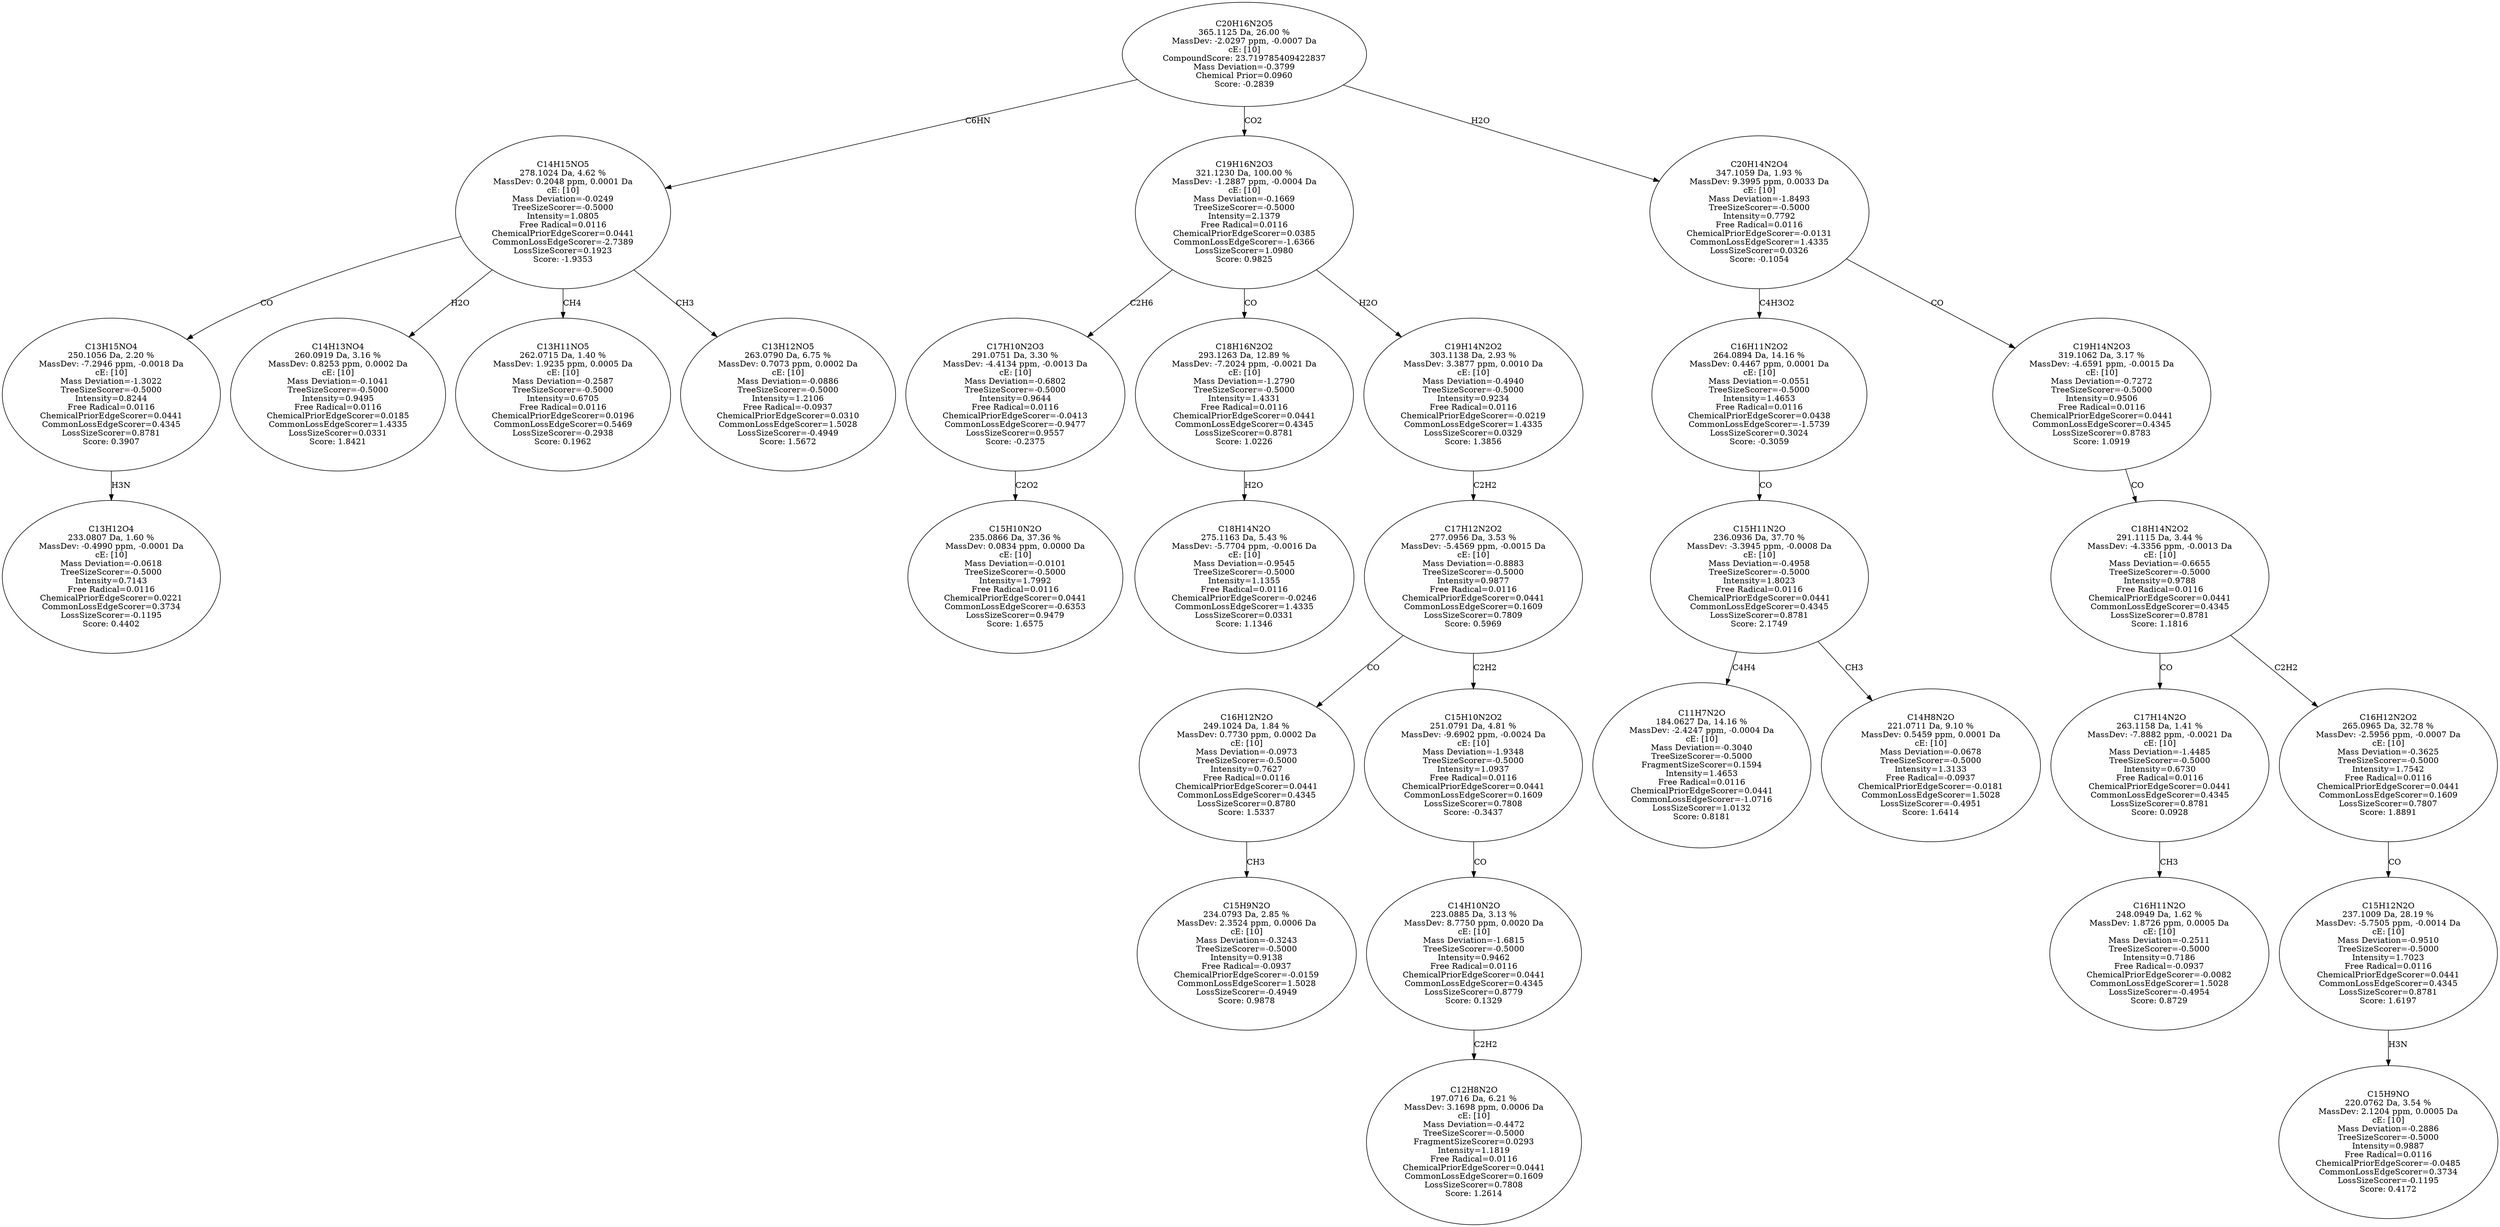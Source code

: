 strict digraph {
v1 [label="C13H12O4\n233.0807 Da, 1.60 %\nMassDev: -0.4990 ppm, -0.0001 Da\ncE: [10]\nMass Deviation=-0.0618\nTreeSizeScorer=-0.5000\nIntensity=0.7143\nFree Radical=0.0116\nChemicalPriorEdgeScorer=0.0221\nCommonLossEdgeScorer=0.3734\nLossSizeScorer=-0.1195\nScore: 0.4402"];
v2 [label="C13H15NO4\n250.1056 Da, 2.20 %\nMassDev: -7.2946 ppm, -0.0018 Da\ncE: [10]\nMass Deviation=-1.3022\nTreeSizeScorer=-0.5000\nIntensity=0.8244\nFree Radical=0.0116\nChemicalPriorEdgeScorer=0.0441\nCommonLossEdgeScorer=0.4345\nLossSizeScorer=0.8781\nScore: 0.3907"];
v3 [label="C14H13NO4\n260.0919 Da, 3.16 %\nMassDev: 0.8253 ppm, 0.0002 Da\ncE: [10]\nMass Deviation=-0.1041\nTreeSizeScorer=-0.5000\nIntensity=0.9495\nFree Radical=0.0116\nChemicalPriorEdgeScorer=0.0185\nCommonLossEdgeScorer=1.4335\nLossSizeScorer=0.0331\nScore: 1.8421"];
v4 [label="C13H11NO5\n262.0715 Da, 1.40 %\nMassDev: 1.9235 ppm, 0.0005 Da\ncE: [10]\nMass Deviation=-0.2587\nTreeSizeScorer=-0.5000\nIntensity=0.6705\nFree Radical=0.0116\nChemicalPriorEdgeScorer=0.0196\nCommonLossEdgeScorer=0.5469\nLossSizeScorer=-0.2938\nScore: 0.1962"];
v5 [label="C13H12NO5\n263.0790 Da, 6.75 %\nMassDev: 0.7073 ppm, 0.0002 Da\ncE: [10]\nMass Deviation=-0.0886\nTreeSizeScorer=-0.5000\nIntensity=1.2106\nFree Radical=-0.0937\nChemicalPriorEdgeScorer=0.0310\nCommonLossEdgeScorer=1.5028\nLossSizeScorer=-0.4949\nScore: 1.5672"];
v6 [label="C14H15NO5\n278.1024 Da, 4.62 %\nMassDev: 0.2048 ppm, 0.0001 Da\ncE: [10]\nMass Deviation=-0.0249\nTreeSizeScorer=-0.5000\nIntensity=1.0805\nFree Radical=0.0116\nChemicalPriorEdgeScorer=0.0441\nCommonLossEdgeScorer=-2.7389\nLossSizeScorer=0.1923\nScore: -1.9353"];
v7 [label="C15H10N2O\n235.0866 Da, 37.36 %\nMassDev: 0.0834 ppm, 0.0000 Da\ncE: [10]\nMass Deviation=-0.0101\nTreeSizeScorer=-0.5000\nIntensity=1.7992\nFree Radical=0.0116\nChemicalPriorEdgeScorer=0.0441\nCommonLossEdgeScorer=-0.6353\nLossSizeScorer=0.9479\nScore: 1.6575"];
v8 [label="C17H10N2O3\n291.0751 Da, 3.30 %\nMassDev: -4.4134 ppm, -0.0013 Da\ncE: [10]\nMass Deviation=-0.6802\nTreeSizeScorer=-0.5000\nIntensity=0.9644\nFree Radical=0.0116\nChemicalPriorEdgeScorer=-0.0413\nCommonLossEdgeScorer=-0.9477\nLossSizeScorer=0.9557\nScore: -0.2375"];
v9 [label="C18H14N2O\n275.1163 Da, 5.43 %\nMassDev: -5.7704 ppm, -0.0016 Da\ncE: [10]\nMass Deviation=-0.9545\nTreeSizeScorer=-0.5000\nIntensity=1.1355\nFree Radical=0.0116\nChemicalPriorEdgeScorer=-0.0246\nCommonLossEdgeScorer=1.4335\nLossSizeScorer=0.0331\nScore: 1.1346"];
v10 [label="C18H16N2O2\n293.1263 Da, 12.89 %\nMassDev: -7.2024 ppm, -0.0021 Da\ncE: [10]\nMass Deviation=-1.2790\nTreeSizeScorer=-0.5000\nIntensity=1.4331\nFree Radical=0.0116\nChemicalPriorEdgeScorer=0.0441\nCommonLossEdgeScorer=0.4345\nLossSizeScorer=0.8781\nScore: 1.0226"];
v11 [label="C15H9N2O\n234.0793 Da, 2.85 %\nMassDev: 2.3524 ppm, 0.0006 Da\ncE: [10]\nMass Deviation=-0.3243\nTreeSizeScorer=-0.5000\nIntensity=0.9138\nFree Radical=-0.0937\nChemicalPriorEdgeScorer=-0.0159\nCommonLossEdgeScorer=1.5028\nLossSizeScorer=-0.4949\nScore: 0.9878"];
v12 [label="C16H12N2O\n249.1024 Da, 1.84 %\nMassDev: 0.7730 ppm, 0.0002 Da\ncE: [10]\nMass Deviation=-0.0973\nTreeSizeScorer=-0.5000\nIntensity=0.7627\nFree Radical=0.0116\nChemicalPriorEdgeScorer=0.0441\nCommonLossEdgeScorer=0.4345\nLossSizeScorer=0.8780\nScore: 1.5337"];
v13 [label="C12H8N2O\n197.0716 Da, 6.21 %\nMassDev: 3.1698 ppm, 0.0006 Da\ncE: [10]\nMass Deviation=-0.4472\nTreeSizeScorer=-0.5000\nFragmentSizeScorer=0.0293\nIntensity=1.1819\nFree Radical=0.0116\nChemicalPriorEdgeScorer=0.0441\nCommonLossEdgeScorer=0.1609\nLossSizeScorer=0.7808\nScore: 1.2614"];
v14 [label="C14H10N2O\n223.0885 Da, 3.13 %\nMassDev: 8.7750 ppm, 0.0020 Da\ncE: [10]\nMass Deviation=-1.6815\nTreeSizeScorer=-0.5000\nIntensity=0.9462\nFree Radical=0.0116\nChemicalPriorEdgeScorer=0.0441\nCommonLossEdgeScorer=0.4345\nLossSizeScorer=0.8779\nScore: 0.1329"];
v15 [label="C15H10N2O2\n251.0791 Da, 4.81 %\nMassDev: -9.6902 ppm, -0.0024 Da\ncE: [10]\nMass Deviation=-1.9348\nTreeSizeScorer=-0.5000\nIntensity=1.0937\nFree Radical=0.0116\nChemicalPriorEdgeScorer=0.0441\nCommonLossEdgeScorer=0.1609\nLossSizeScorer=0.7808\nScore: -0.3437"];
v16 [label="C17H12N2O2\n277.0956 Da, 3.53 %\nMassDev: -5.4569 ppm, -0.0015 Da\ncE: [10]\nMass Deviation=-0.8883\nTreeSizeScorer=-0.5000\nIntensity=0.9877\nFree Radical=0.0116\nChemicalPriorEdgeScorer=0.0441\nCommonLossEdgeScorer=0.1609\nLossSizeScorer=0.7809\nScore: 0.5969"];
v17 [label="C19H14N2O2\n303.1138 Da, 2.93 %\nMassDev: 3.3877 ppm, 0.0010 Da\ncE: [10]\nMass Deviation=-0.4940\nTreeSizeScorer=-0.5000\nIntensity=0.9234\nFree Radical=0.0116\nChemicalPriorEdgeScorer=-0.0219\nCommonLossEdgeScorer=1.4335\nLossSizeScorer=0.0329\nScore: 1.3856"];
v18 [label="C19H16N2O3\n321.1230 Da, 100.00 %\nMassDev: -1.2887 ppm, -0.0004 Da\ncE: [10]\nMass Deviation=-0.1669\nTreeSizeScorer=-0.5000\nIntensity=2.1379\nFree Radical=0.0116\nChemicalPriorEdgeScorer=0.0385\nCommonLossEdgeScorer=-1.6366\nLossSizeScorer=1.0980\nScore: 0.9825"];
v19 [label="C11H7N2O\n184.0627 Da, 14.16 %\nMassDev: -2.4247 ppm, -0.0004 Da\ncE: [10]\nMass Deviation=-0.3040\nTreeSizeScorer=-0.5000\nFragmentSizeScorer=0.1594\nIntensity=1.4653\nFree Radical=0.0116\nChemicalPriorEdgeScorer=0.0441\nCommonLossEdgeScorer=-1.0716\nLossSizeScorer=1.0132\nScore: 0.8181"];
v20 [label="C14H8N2O\n221.0711 Da, 9.10 %\nMassDev: 0.5459 ppm, 0.0001 Da\ncE: [10]\nMass Deviation=-0.0678\nTreeSizeScorer=-0.5000\nIntensity=1.3133\nFree Radical=-0.0937\nChemicalPriorEdgeScorer=-0.0181\nCommonLossEdgeScorer=1.5028\nLossSizeScorer=-0.4951\nScore: 1.6414"];
v21 [label="C15H11N2O\n236.0936 Da, 37.70 %\nMassDev: -3.3945 ppm, -0.0008 Da\ncE: [10]\nMass Deviation=-0.4958\nTreeSizeScorer=-0.5000\nIntensity=1.8023\nFree Radical=0.0116\nChemicalPriorEdgeScorer=0.0441\nCommonLossEdgeScorer=0.4345\nLossSizeScorer=0.8781\nScore: 2.1749"];
v22 [label="C16H11N2O2\n264.0894 Da, 14.16 %\nMassDev: 0.4467 ppm, 0.0001 Da\ncE: [10]\nMass Deviation=-0.0551\nTreeSizeScorer=-0.5000\nIntensity=1.4653\nFree Radical=0.0116\nChemicalPriorEdgeScorer=0.0438\nCommonLossEdgeScorer=-1.5739\nLossSizeScorer=0.3024\nScore: -0.3059"];
v23 [label="C16H11N2O\n248.0949 Da, 1.62 %\nMassDev: 1.8726 ppm, 0.0005 Da\ncE: [10]\nMass Deviation=-0.2511\nTreeSizeScorer=-0.5000\nIntensity=0.7186\nFree Radical=-0.0937\nChemicalPriorEdgeScorer=-0.0082\nCommonLossEdgeScorer=1.5028\nLossSizeScorer=-0.4954\nScore: 0.8729"];
v24 [label="C17H14N2O\n263.1158 Da, 1.41 %\nMassDev: -7.8882 ppm, -0.0021 Da\ncE: [10]\nMass Deviation=-1.4485\nTreeSizeScorer=-0.5000\nIntensity=0.6730\nFree Radical=0.0116\nChemicalPriorEdgeScorer=0.0441\nCommonLossEdgeScorer=0.4345\nLossSizeScorer=0.8781\nScore: 0.0928"];
v25 [label="C15H9NO\n220.0762 Da, 3.54 %\nMassDev: 2.1204 ppm, 0.0005 Da\ncE: [10]\nMass Deviation=-0.2886\nTreeSizeScorer=-0.5000\nIntensity=0.9887\nFree Radical=0.0116\nChemicalPriorEdgeScorer=-0.0485\nCommonLossEdgeScorer=0.3734\nLossSizeScorer=-0.1195\nScore: 0.4172"];
v26 [label="C15H12N2O\n237.1009 Da, 28.19 %\nMassDev: -5.7505 ppm, -0.0014 Da\ncE: [10]\nMass Deviation=-0.9510\nTreeSizeScorer=-0.5000\nIntensity=1.7023\nFree Radical=0.0116\nChemicalPriorEdgeScorer=0.0441\nCommonLossEdgeScorer=0.4345\nLossSizeScorer=0.8781\nScore: 1.6197"];
v27 [label="C16H12N2O2\n265.0965 Da, 32.78 %\nMassDev: -2.5956 ppm, -0.0007 Da\ncE: [10]\nMass Deviation=-0.3625\nTreeSizeScorer=-0.5000\nIntensity=1.7542\nFree Radical=0.0116\nChemicalPriorEdgeScorer=0.0441\nCommonLossEdgeScorer=0.1609\nLossSizeScorer=0.7807\nScore: 1.8891"];
v28 [label="C18H14N2O2\n291.1115 Da, 3.44 %\nMassDev: -4.3356 ppm, -0.0013 Da\ncE: [10]\nMass Deviation=-0.6655\nTreeSizeScorer=-0.5000\nIntensity=0.9788\nFree Radical=0.0116\nChemicalPriorEdgeScorer=0.0441\nCommonLossEdgeScorer=0.4345\nLossSizeScorer=0.8781\nScore: 1.1816"];
v29 [label="C19H14N2O3\n319.1062 Da, 3.17 %\nMassDev: -4.6591 ppm, -0.0015 Da\ncE: [10]\nMass Deviation=-0.7272\nTreeSizeScorer=-0.5000\nIntensity=0.9506\nFree Radical=0.0116\nChemicalPriorEdgeScorer=0.0441\nCommonLossEdgeScorer=0.4345\nLossSizeScorer=0.8783\nScore: 1.0919"];
v30 [label="C20H14N2O4\n347.1059 Da, 1.93 %\nMassDev: 9.3995 ppm, 0.0033 Da\ncE: [10]\nMass Deviation=-1.8493\nTreeSizeScorer=-0.5000\nIntensity=0.7792\nFree Radical=0.0116\nChemicalPriorEdgeScorer=-0.0131\nCommonLossEdgeScorer=1.4335\nLossSizeScorer=0.0326\nScore: -0.1054"];
v31 [label="C20H16N2O5\n365.1125 Da, 26.00 %\nMassDev: -2.0297 ppm, -0.0007 Da\ncE: [10]\nCompoundScore: 23.719785409422837\nMass Deviation=-0.3799\nChemical Prior=0.0960\nScore: -0.2839"];
v2 -> v1 [label="H3N"];
v6 -> v2 [label="CO"];
v6 -> v3 [label="H2O"];
v6 -> v4 [label="CH4"];
v6 -> v5 [label="CH3"];
v31 -> v6 [label="C6HN"];
v8 -> v7 [label="C2O2"];
v18 -> v8 [label="C2H6"];
v10 -> v9 [label="H2O"];
v18 -> v10 [label="CO"];
v12 -> v11 [label="CH3"];
v16 -> v12 [label="CO"];
v14 -> v13 [label="C2H2"];
v15 -> v14 [label="CO"];
v16 -> v15 [label="C2H2"];
v17 -> v16 [label="C2H2"];
v18 -> v17 [label="H2O"];
v31 -> v18 [label="CO2"];
v21 -> v19 [label="C4H4"];
v21 -> v20 [label="CH3"];
v22 -> v21 [label="CO"];
v30 -> v22 [label="C4H3O2"];
v24 -> v23 [label="CH3"];
v28 -> v24 [label="CO"];
v26 -> v25 [label="H3N"];
v27 -> v26 [label="CO"];
v28 -> v27 [label="C2H2"];
v29 -> v28 [label="CO"];
v30 -> v29 [label="CO"];
v31 -> v30 [label="H2O"];
}